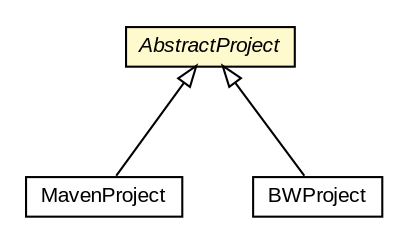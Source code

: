 #!/usr/local/bin/dot
#
# Class diagram 
# Generated by UMLGraph version R5_6-24-gf6e263 (http://www.umlgraph.org/)
#

digraph G {
	edge [fontname="arial",fontsize=10,labelfontname="arial",labelfontsize=10];
	node [fontname="arial",fontsize=10,shape=plaintext];
	nodesep=0.25;
	ranksep=0.5;
	// fr.fastconnect.factory.tibco.bw.maven.source.MavenProjectsListMojo.MavenProject
	c1115 [label=<<table title="fr.fastconnect.factory.tibco.bw.maven.source.MavenProjectsListMojo.MavenProject" border="0" cellborder="1" cellspacing="0" cellpadding="2" port="p" href="./MavenProjectsListMojo.MavenProject.html">
		<tr><td><table border="0" cellspacing="0" cellpadding="1">
<tr><td align="center" balign="center"> MavenProject </td></tr>
		</table></td></tr>
		</table>>, URL="./MavenProjectsListMojo.MavenProject.html", fontname="arial", fontcolor="black", fontsize=10.0];
	// fr.fastconnect.factory.tibco.bw.maven.source.ExistingBWProjectsListMojo.BWProject
	c1119 [label=<<table title="fr.fastconnect.factory.tibco.bw.maven.source.ExistingBWProjectsListMojo.BWProject" border="0" cellborder="1" cellspacing="0" cellpadding="2" port="p" href="./ExistingBWProjectsListMojo.BWProject.html">
		<tr><td><table border="0" cellspacing="0" cellpadding="1">
<tr><td align="center" balign="center"> BWProject </td></tr>
		</table></td></tr>
		</table>>, URL="./ExistingBWProjectsListMojo.BWProject.html", fontname="arial", fontcolor="black", fontsize=10.0];
	// fr.fastconnect.factory.tibco.bw.maven.source.AbstractProjectsListMojo.AbstractProject
	c1123 [label=<<table title="fr.fastconnect.factory.tibco.bw.maven.source.AbstractProjectsListMojo.AbstractProject" border="0" cellborder="1" cellspacing="0" cellpadding="2" port="p" bgcolor="lemonChiffon" href="./AbstractProjectsListMojo.AbstractProject.html">
		<tr><td><table border="0" cellspacing="0" cellpadding="1">
<tr><td align="center" balign="center"><font face="arial italic"> AbstractProject </font></td></tr>
		</table></td></tr>
		</table>>, URL="./AbstractProjectsListMojo.AbstractProject.html", fontname="arial", fontcolor="black", fontsize=10.0];
	//fr.fastconnect.factory.tibco.bw.maven.source.MavenProjectsListMojo.MavenProject extends fr.fastconnect.factory.tibco.bw.maven.source.AbstractProjectsListMojo.AbstractProject
	c1123:p -> c1115:p [dir=back,arrowtail=empty];
	//fr.fastconnect.factory.tibco.bw.maven.source.ExistingBWProjectsListMojo.BWProject extends fr.fastconnect.factory.tibco.bw.maven.source.AbstractProjectsListMojo.AbstractProject
	c1123:p -> c1119:p [dir=back,arrowtail=empty];
}

